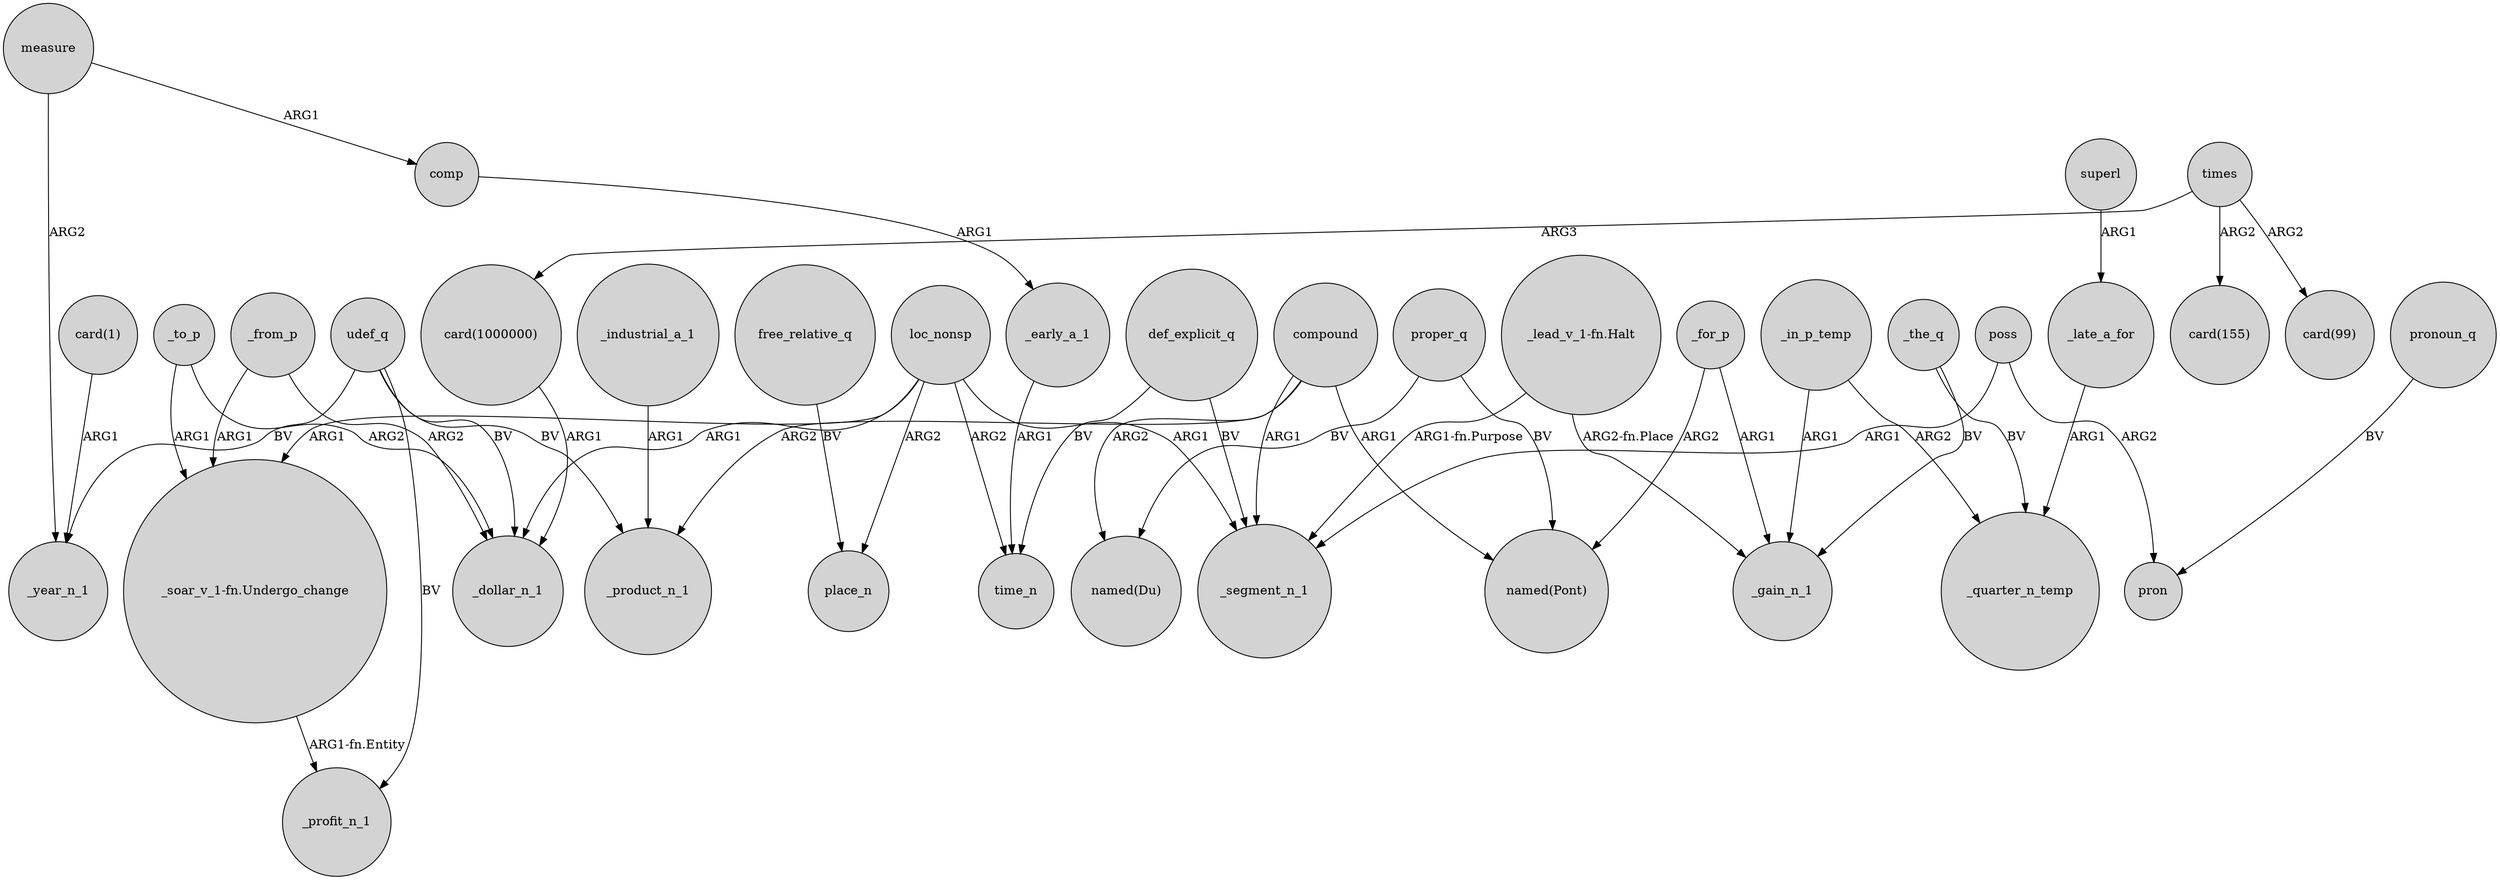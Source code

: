 digraph {
	node [shape=circle style=filled]
	_early_a_1 -> time_n [label=ARG1]
	compound -> "named(Du)" [label=ARG2]
	_late_a_for -> _quarter_n_temp [label=ARG1]
	loc_nonsp -> _dollar_n_1 [label=ARG1]
	_in_p_temp -> _quarter_n_temp [label=ARG2]
	loc_nonsp -> _segment_n_1 [label=ARG1]
	_for_p -> _gain_n_1 [label=ARG1]
	_from_p -> "_soar_v_1-fn.Undergo_change" [label=ARG1]
	"card(1)" -> _year_n_1 [label=ARG1]
	compound -> _segment_n_1 [label=ARG1]
	proper_q -> "named(Du)" [label=BV]
	free_relative_q -> place_n [label=BV]
	_the_q -> _quarter_n_temp [label=BV]
	superl -> _late_a_for [label=ARG1]
	times -> "card(1000000)" [label=ARG3]
	_to_p -> "_soar_v_1-fn.Undergo_change" [label=ARG1]
	udef_q -> _profit_n_1 [label=BV]
	comp -> _early_a_1 [label=ARG1]
	udef_q -> _product_n_1 [label=BV]
	times -> "card(155)" [label=ARG2]
	_to_p -> _dollar_n_1 [label=ARG2]
	compound -> "named(Pont)" [label=ARG1]
	pronoun_q -> pron [label=BV]
	proper_q -> "named(Pont)" [label=BV]
	measure -> _year_n_1 [label=ARG2]
	poss -> pron [label=ARG2]
	"_lead_v_1-fn.Halt" -> _gain_n_1 [label="ARG2-fn.Place"]
	_the_q -> _gain_n_1 [label=BV]
	_for_p -> "named(Pont)" [label=ARG2]
	"_soar_v_1-fn.Undergo_change" -> _profit_n_1 [label="ARG1-fn.Entity"]
	udef_q -> _dollar_n_1 [label=BV]
	def_explicit_q -> _segment_n_1 [label=BV]
	"card(1000000)" -> _dollar_n_1 [label=ARG1]
	times -> "card(99)" [label=ARG2]
	loc_nonsp -> "_soar_v_1-fn.Undergo_change" [label=ARG1]
	measure -> comp [label=ARG1]
	loc_nonsp -> place_n [label=ARG2]
	def_explicit_q -> time_n [label=BV]
	udef_q -> _year_n_1 [label=BV]
	"_lead_v_1-fn.Halt" -> _segment_n_1 [label="ARG1-fn.Purpose"]
	loc_nonsp -> time_n [label=ARG2]
	_industrial_a_1 -> _product_n_1 [label=ARG1]
	compound -> _product_n_1 [label=ARG2]
	poss -> _segment_n_1 [label=ARG1]
	_in_p_temp -> _gain_n_1 [label=ARG1]
	_from_p -> _dollar_n_1 [label=ARG2]
}
